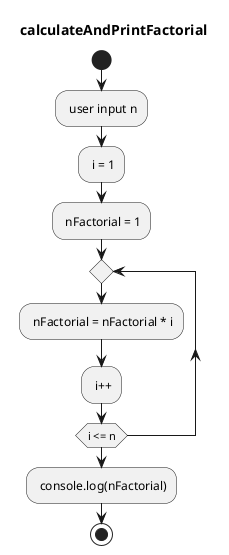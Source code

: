 @startuml calculateAndPrintFactorial
title calculateAndPrintFactorial
start
: user input n;
: i = 1;
: nFactorial = 1; 
repeat
: nFactorial = nFactorial * i; 
: i++;
repeat while (i <= n)
: console.log(nFactorial);
stop
@enduml
